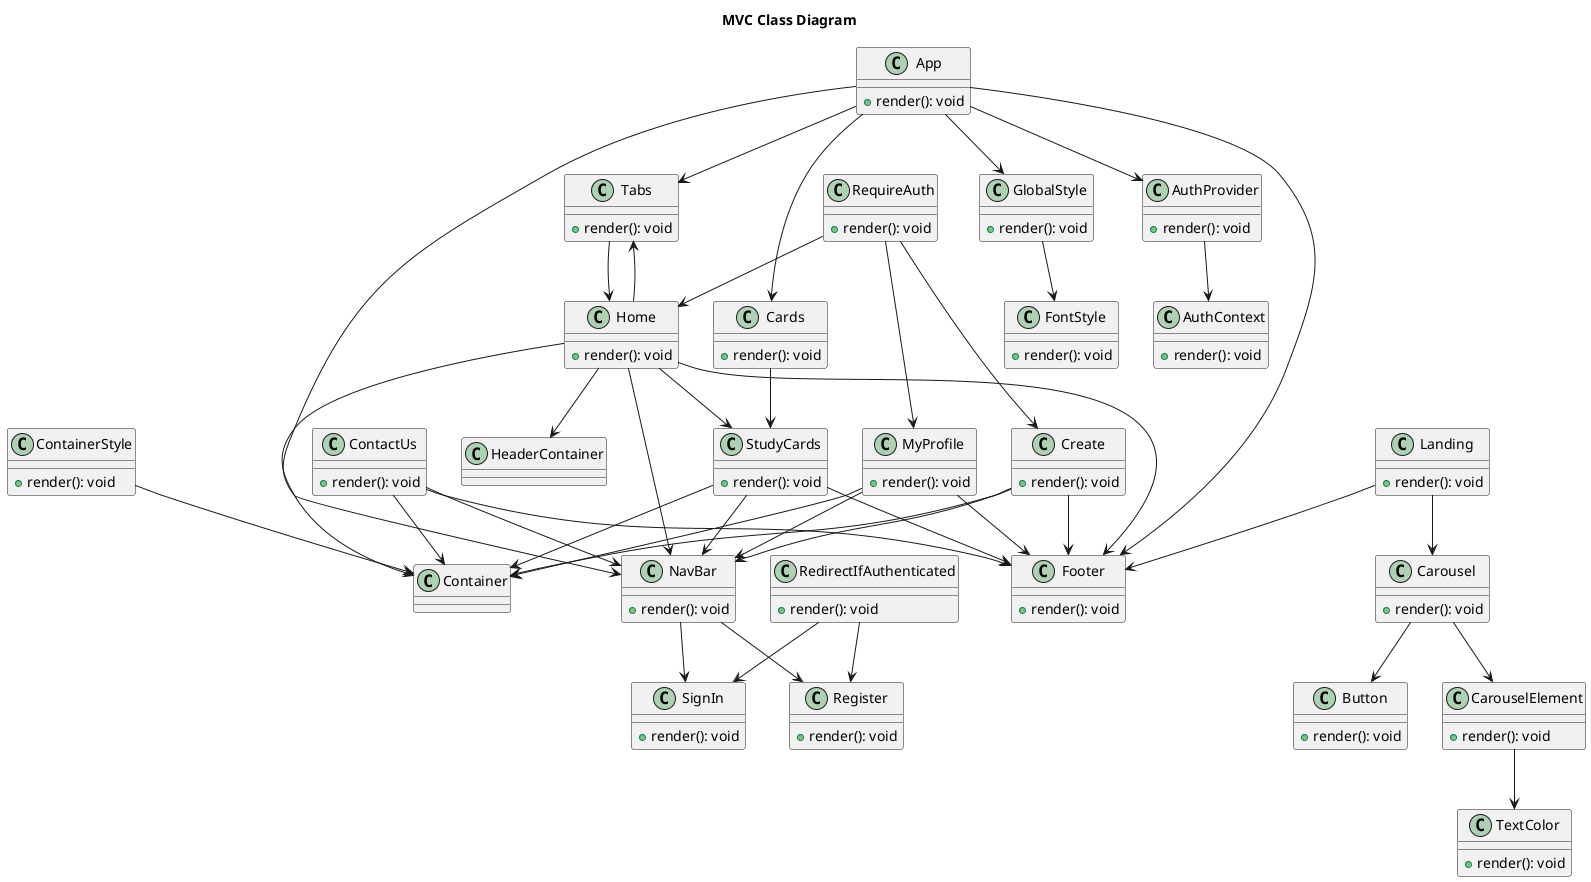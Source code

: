 @startuml
title: MVC Class Diagram

class App {
  +render(): void
}

class AuthProvider {
  +render(): void
}

class SignIn {
  +render(): void
}

class Register {
  +render(): void
}

class Home {
  +render(): void
}

class Landing {
  +render(): void
}

class MyProfile {
  +render(): void
}

class ContactUs {
  +render(): void
}

class Create {
  +render(): void
}

class RequireAuth {
  +render(): void
}

class RedirectIfAuthenticated {
  +render(): void
}

class NavBar {
  +render(): void
}

class Cards {
  +render(): void
}

class Tabs {
  +render(): void
}

class Footer {
  +render(): void
}

class Carousel {
  +render(): void
}

class Button {
  +render(): void
}

class GlobalStyle {
  +render(): void
}

class FontStyle {
  +render(): void
}

class ContainerStyle {
  +render(): void
}

class AuthContext {
  +render(): void
}

class StudyCards {
  +render(): void
}

class CarouselElement {
  +render(): void
}

class TextColor {
  +render(): void
}

App --> AuthProvider
App --> GlobalStyle
App --> NavBar
App --> Cards
App --> Tabs
App --> Footer

AuthProvider --> AuthContext

NavBar --> SignIn
NavBar --> Register

Cards --> StudyCards

Tabs --> Home

Home --> NavBar
Home --> Container
Home --> HeaderContainer
Home --> Tabs
Home --> StudyCards
Home --> Footer

Landing --> Carousel
Landing --> Footer

MyProfile --> NavBar
MyProfile --> Container
MyProfile --> Footer

ContactUs --> NavBar
ContactUs --> Container
ContactUs --> Footer

Create --> NavBar
Create --> Container
Create --> Footer

RequireAuth --> Home
RequireAuth --> Create
RequireAuth --> MyProfile

RedirectIfAuthenticated --> SignIn
RedirectIfAuthenticated --> Register

Carousel --> CarouselElement
Carousel --> Button

GlobalStyle --> FontStyle

ContainerStyle --> Container

StudyCards --> NavBar
StudyCards --> Container
StudyCards --> Footer

CarouselElement --> TextColor
@enduml